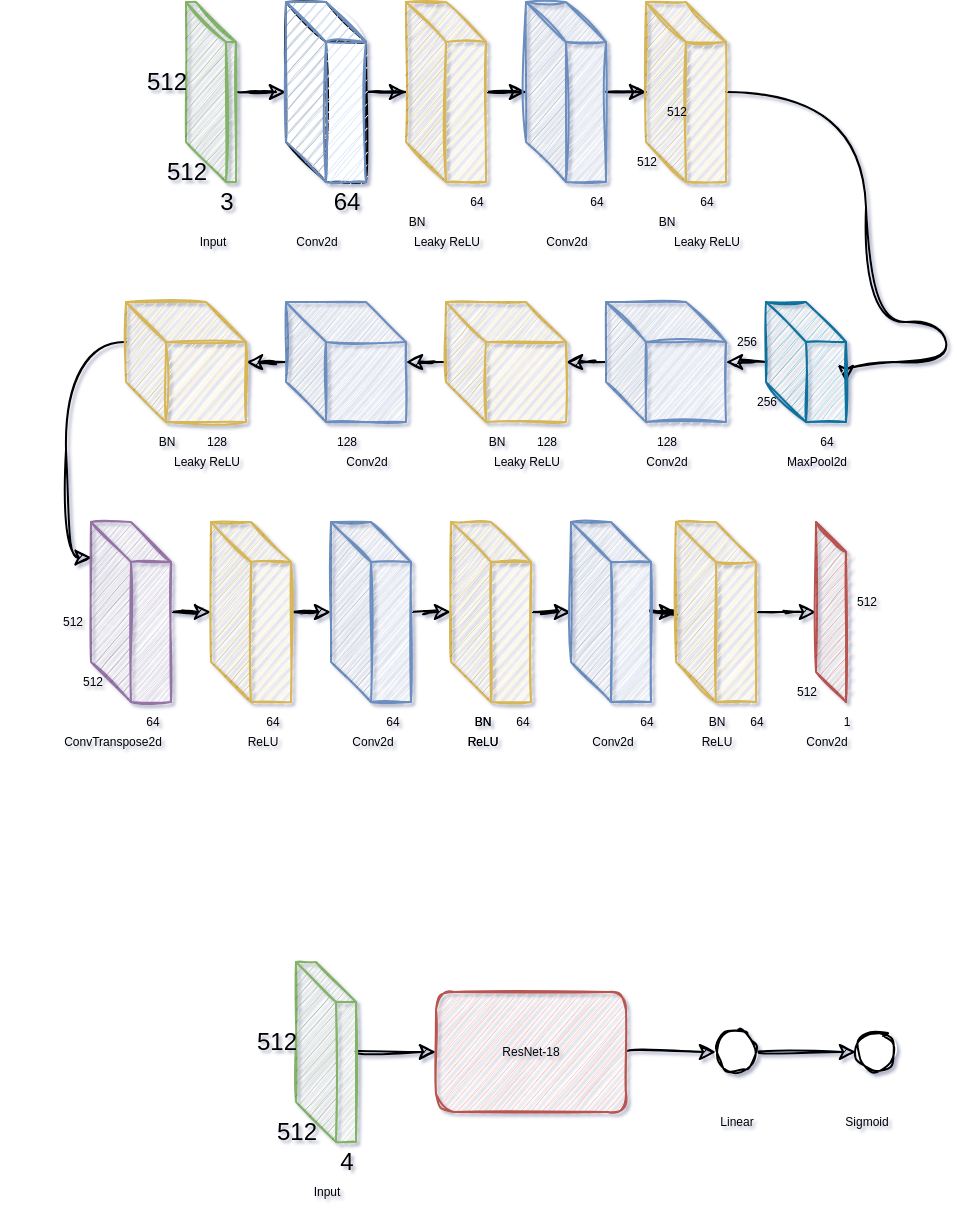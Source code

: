<mxfile version="14.0.3" type="github">
  <diagram id="K4I6_uIa_C2dmjRzj60m" name="第 1 页">
    <mxGraphModel dx="1640" dy="473" grid="1" gridSize="10" guides="1" tooltips="1" connect="1" arrows="1" fold="1" page="1" pageScale="1" pageWidth="827" pageHeight="1169" background="none" math="0" shadow="1">
      <root>
        <mxCell id="0" />
        <mxCell id="1" parent="0" />
        <mxCell id="gtzaTPpwpM-55rcOBDIw-10" value="" style="edgeStyle=orthogonalEdgeStyle;rounded=0;orthogonalLoop=1;jettySize=auto;html=1;sketch=1;" edge="1" parent="1" source="gtzaTPpwpM-55rcOBDIw-1" target="gtzaTPpwpM-55rcOBDIw-9">
          <mxGeometry relative="1" as="geometry" />
        </mxCell>
        <mxCell id="gtzaTPpwpM-55rcOBDIw-1" value="" style="shape=cube;whiteSpace=wrap;html=1;boundedLbl=1;backgroundOutline=1;darkOpacity=0.05;darkOpacity2=0.1;sketch=1;" vertex="1" parent="1">
          <mxGeometry x="-50" y="190" width="40" height="90" as="geometry" />
        </mxCell>
        <mxCell id="gtzaTPpwpM-55rcOBDIw-8" value="" style="edgeStyle=orthogonalEdgeStyle;rounded=0;orthogonalLoop=1;jettySize=auto;html=1;sketch=1;" edge="1" parent="1" source="gtzaTPpwpM-55rcOBDIw-3" target="gtzaTPpwpM-55rcOBDIw-1">
          <mxGeometry relative="1" as="geometry" />
        </mxCell>
        <mxCell id="gtzaTPpwpM-55rcOBDIw-3" value="" style="shape=cube;whiteSpace=wrap;html=1;boundedLbl=1;backgroundOutline=1;darkOpacity=0.05;darkOpacity2=0.1;fillColor=#d5e8d4;strokeColor=#82b366;sketch=1;" vertex="1" parent="1">
          <mxGeometry x="-100" y="190" width="25" height="90" as="geometry" />
        </mxCell>
        <mxCell id="gtzaTPpwpM-55rcOBDIw-4" value="512" style="text;html=1;align=center;verticalAlign=middle;resizable=0;points=[];autosize=1;sketch=1;" vertex="1" parent="1">
          <mxGeometry x="-130" y="220" width="40" height="20" as="geometry" />
        </mxCell>
        <mxCell id="gtzaTPpwpM-55rcOBDIw-5" value="512" style="text;html=1;align=center;verticalAlign=middle;resizable=0;points=[];autosize=1;sketch=1;" vertex="1" parent="1">
          <mxGeometry x="-120" y="265" width="40" height="20" as="geometry" />
        </mxCell>
        <mxCell id="gtzaTPpwpM-55rcOBDIw-6" value="3" style="text;html=1;align=center;verticalAlign=middle;resizable=0;points=[];autosize=1;sketch=1;" vertex="1" parent="1">
          <mxGeometry x="-90" y="280" width="20" height="20" as="geometry" />
        </mxCell>
        <mxCell id="gtzaTPpwpM-55rcOBDIw-7" value="64" style="text;html=1;align=center;verticalAlign=middle;resizable=0;points=[];autosize=1;sketch=1;" vertex="1" parent="1">
          <mxGeometry x="-35" y="280" width="30" height="20" as="geometry" />
        </mxCell>
        <mxCell id="gtzaTPpwpM-55rcOBDIw-20" value="" style="edgeStyle=orthogonalEdgeStyle;rounded=0;orthogonalLoop=1;jettySize=auto;html=1;fontSize=6;sketch=1;" edge="1" parent="1" source="gtzaTPpwpM-55rcOBDIw-9" target="gtzaTPpwpM-55rcOBDIw-19">
          <mxGeometry relative="1" as="geometry" />
        </mxCell>
        <mxCell id="gtzaTPpwpM-55rcOBDIw-9" value="" style="shape=cube;whiteSpace=wrap;html=1;boundedLbl=1;backgroundOutline=1;darkOpacity=0.05;darkOpacity2=0.1;fillColor=#fff2cc;strokeColor=#d6b656;sketch=1;" vertex="1" parent="1">
          <mxGeometry x="10" y="190" width="40" height="90" as="geometry" />
        </mxCell>
        <mxCell id="gtzaTPpwpM-55rcOBDIw-15" value="64" style="text;html=1;align=center;verticalAlign=middle;resizable=0;points=[];autosize=1;fontSize=6;sketch=1;" vertex="1" parent="1">
          <mxGeometry x="30" y="285" width="30" height="10" as="geometry" />
        </mxCell>
        <mxCell id="gtzaTPpwpM-55rcOBDIw-28" value="" style="edgeStyle=orthogonalEdgeStyle;rounded=0;orthogonalLoop=1;jettySize=auto;html=1;fontSize=6;sketch=1;" edge="1" parent="1" source="gtzaTPpwpM-55rcOBDIw-19" target="gtzaTPpwpM-55rcOBDIw-27">
          <mxGeometry relative="1" as="geometry" />
        </mxCell>
        <mxCell id="gtzaTPpwpM-55rcOBDIw-19" value="" style="shape=cube;whiteSpace=wrap;html=1;boundedLbl=1;backgroundOutline=1;darkOpacity=0.05;darkOpacity2=0.1;fillColor=#dae8fc;strokeColor=#6c8ebf;sketch=1;" vertex="1" parent="1">
          <mxGeometry x="70" y="190" width="40" height="90" as="geometry" />
        </mxCell>
        <mxCell id="gtzaTPpwpM-55rcOBDIw-21" value="64" style="text;html=1;align=center;verticalAlign=middle;resizable=0;points=[];autosize=1;fontSize=6;sketch=1;" vertex="1" parent="1">
          <mxGeometry x="90" y="285" width="30" height="10" as="geometry" />
        </mxCell>
        <mxCell id="gtzaTPpwpM-55rcOBDIw-22" value="Input" style="text;html=1;align=center;verticalAlign=middle;resizable=0;points=[];autosize=1;fontSize=6;sketch=1;" vertex="1" parent="1">
          <mxGeometry x="-107.5" y="305" width="40" height="10" as="geometry" />
        </mxCell>
        <mxCell id="gtzaTPpwpM-55rcOBDIw-23" value="Conv2d" style="text;html=1;align=center;verticalAlign=middle;resizable=0;points=[];autosize=1;fontSize=6;sketch=1;" vertex="1" parent="1">
          <mxGeometry x="-65" y="305" width="60" height="10" as="geometry" />
        </mxCell>
        <mxCell id="gtzaTPpwpM-55rcOBDIw-24" value="Leaky ReLU" style="text;html=1;align=center;verticalAlign=middle;resizable=0;points=[];autosize=1;fontSize=6;sketch=1;" vertex="1" parent="1">
          <mxGeometry x="-10" y="305" width="80" height="10" as="geometry" />
        </mxCell>
        <mxCell id="gtzaTPpwpM-55rcOBDIw-25" value="BN" style="text;html=1;align=center;verticalAlign=middle;resizable=0;points=[];autosize=1;fontSize=6;sketch=1;" vertex="1" parent="1">
          <mxGeometry y="295" width="30" height="10" as="geometry" />
        </mxCell>
        <mxCell id="gtzaTPpwpM-55rcOBDIw-26" value="Conv2d" style="text;html=1;align=center;verticalAlign=middle;resizable=0;points=[];autosize=1;fontSize=6;sketch=1;" vertex="1" parent="1">
          <mxGeometry x="60" y="305" width="60" height="10" as="geometry" />
        </mxCell>
        <mxCell id="gtzaTPpwpM-55rcOBDIw-38" style="edgeStyle=orthogonalEdgeStyle;curved=1;rounded=0;orthogonalLoop=1;jettySize=auto;html=1;fontSize=6;entryX=0;entryY=0;entryDx=40;entryDy=40;entryPerimeter=0;sketch=1;" edge="1" parent="1" source="gtzaTPpwpM-55rcOBDIw-27" target="gtzaTPpwpM-55rcOBDIw-39">
          <mxGeometry relative="1" as="geometry">
            <mxPoint x="180" y="350" as="targetPoint" />
            <Array as="points">
              <mxPoint x="240" y="235" />
              <mxPoint x="240" y="350" />
              <mxPoint x="280" y="350" />
              <mxPoint x="280" y="370" />
            </Array>
          </mxGeometry>
        </mxCell>
        <mxCell id="gtzaTPpwpM-55rcOBDIw-27" value="" style="shape=cube;whiteSpace=wrap;html=1;boundedLbl=1;backgroundOutline=1;darkOpacity=0.05;darkOpacity2=0.1;fillColor=#fff2cc;strokeColor=#d6b656;sketch=1;" vertex="1" parent="1">
          <mxGeometry x="130" y="190" width="40" height="90" as="geometry" />
        </mxCell>
        <mxCell id="gtzaTPpwpM-55rcOBDIw-29" value="BN" style="text;html=1;align=center;verticalAlign=middle;resizable=0;points=[];autosize=1;fontSize=6;sketch=1;" vertex="1" parent="1">
          <mxGeometry x="125" y="295" width="30" height="10" as="geometry" />
        </mxCell>
        <mxCell id="gtzaTPpwpM-55rcOBDIw-30" value="Leaky ReLU" style="text;html=1;align=center;verticalAlign=middle;resizable=0;points=[];autosize=1;fontSize=6;sketch=1;" vertex="1" parent="1">
          <mxGeometry x="120" y="305" width="80" height="10" as="geometry" />
        </mxCell>
        <mxCell id="gtzaTPpwpM-55rcOBDIw-31" value="64" style="text;html=1;align=center;verticalAlign=middle;resizable=0;points=[];autosize=1;fontSize=6;sketch=1;" vertex="1" parent="1">
          <mxGeometry x="145" y="285" width="30" height="10" as="geometry" />
        </mxCell>
        <mxCell id="gtzaTPpwpM-55rcOBDIw-32" value="512" style="text;html=1;align=center;verticalAlign=middle;resizable=0;points=[];autosize=1;fontSize=6;sketch=1;" vertex="1" parent="1">
          <mxGeometry x="110" y="265" width="40" height="10" as="geometry" />
        </mxCell>
        <mxCell id="gtzaTPpwpM-55rcOBDIw-33" value="512" style="text;html=1;align=center;verticalAlign=middle;resizable=0;points=[];autosize=1;fontSize=6;sketch=1;" vertex="1" parent="1">
          <mxGeometry x="125" y="240" width="40" height="10" as="geometry" />
        </mxCell>
        <mxCell id="gtzaTPpwpM-55rcOBDIw-47" value="" style="edgeStyle=orthogonalEdgeStyle;curved=1;rounded=0;orthogonalLoop=1;jettySize=auto;html=1;fontSize=6;sketch=1;" edge="1" parent="1" source="gtzaTPpwpM-55rcOBDIw-39" target="gtzaTPpwpM-55rcOBDIw-46">
          <mxGeometry relative="1" as="geometry" />
        </mxCell>
        <mxCell id="gtzaTPpwpM-55rcOBDIw-39" value="" style="shape=cube;whiteSpace=wrap;html=1;boundedLbl=1;backgroundOutline=1;darkOpacity=0.05;darkOpacity2=0.1;fillColor=#b1ddf0;strokeColor=#10739e;sketch=1;" vertex="1" parent="1">
          <mxGeometry x="190" y="340" width="40" height="60" as="geometry" />
        </mxCell>
        <mxCell id="gtzaTPpwpM-55rcOBDIw-40" value="256" style="text;html=1;align=center;verticalAlign=middle;resizable=0;points=[];autosize=1;fontSize=6;sketch=1;" vertex="1" parent="1">
          <mxGeometry x="160" y="355" width="40" height="10" as="geometry" />
        </mxCell>
        <mxCell id="gtzaTPpwpM-55rcOBDIw-41" value="256" style="text;html=1;align=center;verticalAlign=middle;resizable=0;points=[];autosize=1;fontSize=6;sketch=1;" vertex="1" parent="1">
          <mxGeometry x="170" y="385" width="40" height="10" as="geometry" />
        </mxCell>
        <mxCell id="gtzaTPpwpM-55rcOBDIw-42" value="64" style="text;html=1;align=center;verticalAlign=middle;resizable=0;points=[];autosize=1;fontSize=6;sketch=1;" vertex="1" parent="1">
          <mxGeometry x="205" y="405" width="30" height="10" as="geometry" />
        </mxCell>
        <mxCell id="gtzaTPpwpM-55rcOBDIw-43" value="MaxPool2d" style="text;html=1;align=center;verticalAlign=middle;resizable=0;points=[];autosize=1;fontSize=6;sketch=1;" vertex="1" parent="1">
          <mxGeometry x="175" y="415" width="80" height="10" as="geometry" />
        </mxCell>
        <mxCell id="gtzaTPpwpM-55rcOBDIw-51" value="" style="edgeStyle=orthogonalEdgeStyle;curved=1;rounded=0;orthogonalLoop=1;jettySize=auto;html=1;fontSize=6;sketch=1;" edge="1" parent="1" source="gtzaTPpwpM-55rcOBDIw-46" target="gtzaTPpwpM-55rcOBDIw-50">
          <mxGeometry relative="1" as="geometry" />
        </mxCell>
        <mxCell id="gtzaTPpwpM-55rcOBDIw-46" value="" style="shape=cube;whiteSpace=wrap;html=1;boundedLbl=1;backgroundOutline=1;darkOpacity=0.05;darkOpacity2=0.1;fillColor=#dae8fc;strokeColor=#6c8ebf;sketch=1;" vertex="1" parent="1">
          <mxGeometry x="110" y="340" width="60" height="60" as="geometry" />
        </mxCell>
        <mxCell id="gtzaTPpwpM-55rcOBDIw-48" value="128" style="text;html=1;align=center;verticalAlign=middle;resizable=0;points=[];autosize=1;fontSize=6;sketch=1;" vertex="1" parent="1">
          <mxGeometry x="120" y="405" width="40" height="10" as="geometry" />
        </mxCell>
        <mxCell id="gtzaTPpwpM-55rcOBDIw-49" value="Conv2d" style="text;html=1;align=center;verticalAlign=middle;resizable=0;points=[];autosize=1;fontSize=6;sketch=1;" vertex="1" parent="1">
          <mxGeometry x="110" y="415" width="60" height="10" as="geometry" />
        </mxCell>
        <mxCell id="gtzaTPpwpM-55rcOBDIw-53" value="" style="edgeStyle=orthogonalEdgeStyle;curved=1;rounded=0;orthogonalLoop=1;jettySize=auto;html=1;fontSize=6;sketch=1;" edge="1" parent="1" source="gtzaTPpwpM-55rcOBDIw-50" target="gtzaTPpwpM-55rcOBDIw-52">
          <mxGeometry relative="1" as="geometry" />
        </mxCell>
        <mxCell id="gtzaTPpwpM-55rcOBDIw-50" value="" style="shape=cube;whiteSpace=wrap;html=1;boundedLbl=1;backgroundOutline=1;darkOpacity=0.05;darkOpacity2=0.1;fillColor=#fff2cc;strokeColor=#d6b656;sketch=1;" vertex="1" parent="1">
          <mxGeometry x="30" y="340" width="60" height="60" as="geometry" />
        </mxCell>
        <mxCell id="gtzaTPpwpM-55rcOBDIw-55" value="" style="edgeStyle=orthogonalEdgeStyle;curved=1;rounded=0;orthogonalLoop=1;jettySize=auto;html=1;fontSize=6;sketch=1;" edge="1" parent="1" source="gtzaTPpwpM-55rcOBDIw-52" target="gtzaTPpwpM-55rcOBDIw-54">
          <mxGeometry relative="1" as="geometry" />
        </mxCell>
        <mxCell id="gtzaTPpwpM-55rcOBDIw-52" value="" style="shape=cube;whiteSpace=wrap;html=1;boundedLbl=1;backgroundOutline=1;darkOpacity=0.05;darkOpacity2=0.1;fillColor=#dae8fc;strokeColor=#6c8ebf;sketch=1;" vertex="1" parent="1">
          <mxGeometry x="-50" y="340" width="60" height="60" as="geometry" />
        </mxCell>
        <mxCell id="gtzaTPpwpM-55rcOBDIw-65" style="edgeStyle=orthogonalEdgeStyle;curved=1;rounded=0;orthogonalLoop=1;jettySize=auto;html=1;entryX=0.007;entryY=0.198;entryDx=0;entryDy=0;entryPerimeter=0;fontSize=6;exitX=0;exitY=0;exitDx=0;exitDy=20;exitPerimeter=0;sketch=1;" edge="1" parent="1" source="gtzaTPpwpM-55rcOBDIw-54" target="gtzaTPpwpM-55rcOBDIw-64">
          <mxGeometry relative="1" as="geometry">
            <Array as="points">
              <mxPoint x="-160" y="360" />
              <mxPoint x="-160" y="468" />
            </Array>
          </mxGeometry>
        </mxCell>
        <mxCell id="gtzaTPpwpM-55rcOBDIw-54" value="" style="shape=cube;whiteSpace=wrap;html=1;boundedLbl=1;backgroundOutline=1;darkOpacity=0.05;darkOpacity2=0.1;fillColor=#fff2cc;strokeColor=#d6b656;sketch=1;" vertex="1" parent="1">
          <mxGeometry x="-130" y="340" width="60" height="60" as="geometry" />
        </mxCell>
        <mxCell id="gtzaTPpwpM-55rcOBDIw-56" value="128" style="text;html=1;align=center;verticalAlign=middle;resizable=0;points=[];autosize=1;fontSize=6;sketch=1;" vertex="1" parent="1">
          <mxGeometry x="60" y="405" width="40" height="10" as="geometry" />
        </mxCell>
        <mxCell id="gtzaTPpwpM-55rcOBDIw-57" value="128" style="text;html=1;align=center;verticalAlign=middle;resizable=0;points=[];autosize=1;fontSize=6;sketch=1;" vertex="1" parent="1">
          <mxGeometry x="-40" y="405" width="40" height="10" as="geometry" />
        </mxCell>
        <mxCell id="gtzaTPpwpM-55rcOBDIw-58" value="128" style="text;html=1;align=center;verticalAlign=middle;resizable=0;points=[];autosize=1;fontSize=6;sketch=1;" vertex="1" parent="1">
          <mxGeometry x="-105" y="405" width="40" height="10" as="geometry" />
        </mxCell>
        <mxCell id="gtzaTPpwpM-55rcOBDIw-59" value="Leaky ReLU" style="text;html=1;align=center;verticalAlign=middle;resizable=0;points=[];autosize=1;fontSize=6;sketch=1;" vertex="1" parent="1">
          <mxGeometry x="30" y="415" width="80" height="10" as="geometry" />
        </mxCell>
        <mxCell id="gtzaTPpwpM-55rcOBDIw-60" value="Conv2d" style="text;html=1;align=center;verticalAlign=middle;resizable=0;points=[];autosize=1;fontSize=6;sketch=1;" vertex="1" parent="1">
          <mxGeometry x="-40" y="415" width="60" height="10" as="geometry" />
        </mxCell>
        <mxCell id="gtzaTPpwpM-55rcOBDIw-61" value="Leaky ReLU" style="text;html=1;align=center;verticalAlign=middle;resizable=0;points=[];autosize=1;fontSize=6;sketch=1;" vertex="1" parent="1">
          <mxGeometry x="-130" y="415" width="80" height="10" as="geometry" />
        </mxCell>
        <mxCell id="gtzaTPpwpM-55rcOBDIw-62" value="BN" style="text;html=1;align=center;verticalAlign=middle;resizable=0;points=[];autosize=1;fontSize=6;sketch=1;" vertex="1" parent="1">
          <mxGeometry x="40" y="405" width="30" height="10" as="geometry" />
        </mxCell>
        <mxCell id="gtzaTPpwpM-55rcOBDIw-63" value="BN" style="text;html=1;align=center;verticalAlign=middle;resizable=0;points=[];autosize=1;fontSize=6;sketch=1;" vertex="1" parent="1">
          <mxGeometry x="-125" y="405" width="30" height="10" as="geometry" />
        </mxCell>
        <mxCell id="gtzaTPpwpM-55rcOBDIw-72" value="" style="edgeStyle=orthogonalEdgeStyle;curved=1;rounded=0;orthogonalLoop=1;jettySize=auto;html=1;fontSize=6;sketch=1;" edge="1" parent="1" source="gtzaTPpwpM-55rcOBDIw-64" target="gtzaTPpwpM-55rcOBDIw-71">
          <mxGeometry relative="1" as="geometry" />
        </mxCell>
        <mxCell id="gtzaTPpwpM-55rcOBDIw-64" value="" style="shape=cube;whiteSpace=wrap;html=1;boundedLbl=1;backgroundOutline=1;darkOpacity=0.05;darkOpacity2=0.1;fillColor=#e1d5e7;strokeColor=#9673a6;sketch=1;" vertex="1" parent="1">
          <mxGeometry x="-147.5" y="450" width="40" height="90" as="geometry" />
        </mxCell>
        <mxCell id="gtzaTPpwpM-55rcOBDIw-66" value="64" style="text;html=1;align=center;verticalAlign=middle;resizable=0;points=[];autosize=1;fontSize=6;sketch=1;" vertex="1" parent="1">
          <mxGeometry x="-132.5" y="545" width="30" height="10" as="geometry" />
        </mxCell>
        <mxCell id="gtzaTPpwpM-55rcOBDIw-67" value="512" style="text;html=1;align=center;verticalAlign=middle;resizable=0;points=[];autosize=1;fontSize=6;sketch=1;" vertex="1" parent="1">
          <mxGeometry x="-167.5" y="525" width="40" height="10" as="geometry" />
        </mxCell>
        <mxCell id="gtzaTPpwpM-55rcOBDIw-68" value="512" style="text;html=1;align=center;verticalAlign=middle;resizable=0;points=[];autosize=1;fontSize=6;sketch=1;" vertex="1" parent="1">
          <mxGeometry x="-177.5" y="495" width="40" height="10" as="geometry" />
        </mxCell>
        <mxCell id="gtzaTPpwpM-55rcOBDIw-70" value="ConvTranspose2d" style="text;html=1;align=center;verticalAlign=middle;resizable=0;points=[];autosize=1;fontSize=6;sketch=1;" vertex="1" parent="1">
          <mxGeometry x="-192.5" y="555" width="110" height="10" as="geometry" />
        </mxCell>
        <mxCell id="gtzaTPpwpM-55rcOBDIw-76" value="" style="edgeStyle=orthogonalEdgeStyle;curved=1;rounded=0;orthogonalLoop=1;jettySize=auto;html=1;fontSize=6;sketch=1;" edge="1" parent="1" source="gtzaTPpwpM-55rcOBDIw-71" target="gtzaTPpwpM-55rcOBDIw-75">
          <mxGeometry relative="1" as="geometry" />
        </mxCell>
        <mxCell id="gtzaTPpwpM-55rcOBDIw-71" value="" style="shape=cube;whiteSpace=wrap;html=1;boundedLbl=1;backgroundOutline=1;darkOpacity=0.05;darkOpacity2=0.1;fillColor=#fff2cc;strokeColor=#d6b656;sketch=1;" vertex="1" parent="1">
          <mxGeometry x="-87.5" y="450" width="40" height="90" as="geometry" />
        </mxCell>
        <mxCell id="gtzaTPpwpM-55rcOBDIw-73" value="ReLU" style="text;html=1;align=center;verticalAlign=middle;resizable=0;points=[];autosize=1;fontSize=6;sketch=1;" vertex="1" parent="1">
          <mxGeometry x="-87.5" y="555" width="50" height="10" as="geometry" />
        </mxCell>
        <mxCell id="gtzaTPpwpM-55rcOBDIw-74" value="64" style="text;html=1;align=center;verticalAlign=middle;resizable=0;points=[];autosize=1;fontSize=6;sketch=1;" vertex="1" parent="1">
          <mxGeometry x="-72.5" y="545" width="30" height="10" as="geometry" />
        </mxCell>
        <mxCell id="gtzaTPpwpM-55rcOBDIw-80" value="" style="edgeStyle=orthogonalEdgeStyle;curved=1;rounded=0;orthogonalLoop=1;jettySize=auto;html=1;fontSize=6;sketch=1;" edge="1" parent="1" source="gtzaTPpwpM-55rcOBDIw-75" target="gtzaTPpwpM-55rcOBDIw-79">
          <mxGeometry relative="1" as="geometry" />
        </mxCell>
        <mxCell id="gtzaTPpwpM-55rcOBDIw-75" value="" style="shape=cube;whiteSpace=wrap;html=1;boundedLbl=1;backgroundOutline=1;darkOpacity=0.05;darkOpacity2=0.1;fillColor=#dae8fc;strokeColor=#6c8ebf;sketch=1;" vertex="1" parent="1">
          <mxGeometry x="-27.5" y="450" width="40" height="90" as="geometry" />
        </mxCell>
        <mxCell id="gtzaTPpwpM-55rcOBDIw-77" value="64" style="text;html=1;align=center;verticalAlign=middle;resizable=0;points=[];autosize=1;fontSize=6;sketch=1;" vertex="1" parent="1">
          <mxGeometry x="-12.5" y="545" width="30" height="10" as="geometry" />
        </mxCell>
        <mxCell id="gtzaTPpwpM-55rcOBDIw-78" value="Conv2d" style="text;html=1;align=center;verticalAlign=middle;resizable=0;points=[];autosize=1;fontSize=6;sketch=1;" vertex="1" parent="1">
          <mxGeometry x="-37.5" y="555" width="60" height="10" as="geometry" />
        </mxCell>
        <mxCell id="gtzaTPpwpM-55rcOBDIw-85" value="" style="edgeStyle=orthogonalEdgeStyle;curved=1;rounded=0;orthogonalLoop=1;jettySize=auto;html=1;fontSize=6;sketch=1;" edge="1" parent="1" source="gtzaTPpwpM-55rcOBDIw-79" target="gtzaTPpwpM-55rcOBDIw-84">
          <mxGeometry relative="1" as="geometry" />
        </mxCell>
        <mxCell id="gtzaTPpwpM-55rcOBDIw-79" value="" style="shape=cube;whiteSpace=wrap;html=1;boundedLbl=1;backgroundOutline=1;darkOpacity=0.05;darkOpacity2=0.1;fillColor=#fff2cc;strokeColor=#d6b656;sketch=1;" vertex="1" parent="1">
          <mxGeometry x="32.5" y="450" width="40" height="90" as="geometry" />
        </mxCell>
        <mxCell id="gtzaTPpwpM-55rcOBDIw-81" value="64" style="text;html=1;align=center;verticalAlign=middle;resizable=0;points=[];autosize=1;fontSize=6;sketch=1;" vertex="1" parent="1">
          <mxGeometry x="52.5" y="545" width="30" height="10" as="geometry" />
        </mxCell>
        <mxCell id="gtzaTPpwpM-55rcOBDIw-82" value="ReLU" style="text;html=1;align=center;verticalAlign=middle;resizable=0;points=[];autosize=1;fontSize=6;sketch=1;" vertex="1" parent="1">
          <mxGeometry x="22.5" y="555" width="50" height="10" as="geometry" />
        </mxCell>
        <mxCell id="gtzaTPpwpM-55rcOBDIw-83" value="BN" style="text;html=1;align=center;verticalAlign=middle;resizable=0;points=[];autosize=1;fontSize=6;sketch=1;" vertex="1" parent="1">
          <mxGeometry x="32.5" y="545" width="30" height="10" as="geometry" />
        </mxCell>
        <mxCell id="gtzaTPpwpM-55rcOBDIw-89" value="" style="edgeStyle=orthogonalEdgeStyle;curved=1;rounded=0;orthogonalLoop=1;jettySize=auto;html=1;fontSize=6;sketch=1;" edge="1" parent="1" source="gtzaTPpwpM-55rcOBDIw-84" target="gtzaTPpwpM-55rcOBDIw-88">
          <mxGeometry relative="1" as="geometry" />
        </mxCell>
        <mxCell id="gtzaTPpwpM-55rcOBDIw-84" value="" style="shape=cube;whiteSpace=wrap;html=1;boundedLbl=1;backgroundOutline=1;darkOpacity=0.05;darkOpacity2=0.1;fillColor=#dae8fc;strokeColor=#6c8ebf;sketch=1;" vertex="1" parent="1">
          <mxGeometry x="92.5" y="450" width="40" height="90" as="geometry" />
        </mxCell>
        <mxCell id="gtzaTPpwpM-55rcOBDIw-86" value="64" style="text;html=1;align=center;verticalAlign=middle;resizable=0;points=[];autosize=1;fontSize=6;sketch=1;" vertex="1" parent="1">
          <mxGeometry x="115" y="545" width="30" height="10" as="geometry" />
        </mxCell>
        <mxCell id="gtzaTPpwpM-55rcOBDIw-87" value="Conv2d" style="text;html=1;align=center;verticalAlign=middle;resizable=0;points=[];autosize=1;fontSize=6;sketch=1;" vertex="1" parent="1">
          <mxGeometry x="82.5" y="555" width="60" height="10" as="geometry" />
        </mxCell>
        <mxCell id="gtzaTPpwpM-55rcOBDIw-98" value="" style="edgeStyle=orthogonalEdgeStyle;curved=1;rounded=0;orthogonalLoop=1;jettySize=auto;html=1;fontSize=6;sketch=1;" edge="1" parent="1" source="gtzaTPpwpM-55rcOBDIw-88" target="gtzaTPpwpM-55rcOBDIw-97">
          <mxGeometry relative="1" as="geometry" />
        </mxCell>
        <mxCell id="gtzaTPpwpM-55rcOBDIw-88" value="" style="shape=cube;whiteSpace=wrap;html=1;boundedLbl=1;backgroundOutline=1;darkOpacity=0.05;darkOpacity2=0.1;fillColor=#fff2cc;strokeColor=#d6b656;sketch=1;" vertex="1" parent="1">
          <mxGeometry x="145" y="450" width="40" height="90" as="geometry" />
        </mxCell>
        <mxCell id="gtzaTPpwpM-55rcOBDIw-92" value="BN" style="text;html=1;align=center;verticalAlign=middle;resizable=0;points=[];autosize=1;fontSize=6;sketch=1;" vertex="1" parent="1">
          <mxGeometry x="32.5" y="545" width="30" height="10" as="geometry" />
        </mxCell>
        <mxCell id="gtzaTPpwpM-55rcOBDIw-93" value="ReLU" style="text;html=1;align=center;verticalAlign=middle;resizable=0;points=[];autosize=1;fontSize=6;sketch=1;" vertex="1" parent="1">
          <mxGeometry x="22.5" y="555" width="50" height="10" as="geometry" />
        </mxCell>
        <mxCell id="gtzaTPpwpM-55rcOBDIw-94" value="64" style="text;html=1;align=center;verticalAlign=middle;resizable=0;points=[];autosize=1;fontSize=6;sketch=1;" vertex="1" parent="1">
          <mxGeometry x="170" y="545" width="30" height="10" as="geometry" />
        </mxCell>
        <mxCell id="gtzaTPpwpM-55rcOBDIw-95" value="BN" style="text;html=1;align=center;verticalAlign=middle;resizable=0;points=[];autosize=1;fontSize=6;sketch=1;" vertex="1" parent="1">
          <mxGeometry x="150" y="545" width="30" height="10" as="geometry" />
        </mxCell>
        <mxCell id="gtzaTPpwpM-55rcOBDIw-96" value="ReLU" style="text;html=1;align=center;verticalAlign=middle;resizable=0;points=[];autosize=1;fontSize=6;sketch=1;" vertex="1" parent="1">
          <mxGeometry x="140" y="555" width="50" height="10" as="geometry" />
        </mxCell>
        <mxCell id="gtzaTPpwpM-55rcOBDIw-97" value="" style="shape=cube;whiteSpace=wrap;html=1;boundedLbl=1;backgroundOutline=1;darkOpacity=0.05;darkOpacity2=0.1;fillColor=#f8cecc;strokeColor=#b85450;sketch=1;" vertex="1" parent="1">
          <mxGeometry x="215" y="450" width="15" height="90" as="geometry" />
        </mxCell>
        <mxCell id="gtzaTPpwpM-55rcOBDIw-99" value="Conv2d" style="text;html=1;align=center;verticalAlign=middle;resizable=0;points=[];autosize=1;fontSize=6;sketch=1;" vertex="1" parent="1">
          <mxGeometry x="190" y="555" width="60" height="10" as="geometry" />
        </mxCell>
        <mxCell id="gtzaTPpwpM-55rcOBDIw-100" value="1" style="text;html=1;align=center;verticalAlign=middle;resizable=0;points=[];autosize=1;fontSize=6;sketch=1;" vertex="1" parent="1">
          <mxGeometry x="220" y="545" width="20" height="10" as="geometry" />
        </mxCell>
        <mxCell id="gtzaTPpwpM-55rcOBDIw-101" value="512" style="text;html=1;align=center;verticalAlign=middle;resizable=0;points=[];autosize=1;fontSize=6;sketch=1;" vertex="1" parent="1">
          <mxGeometry x="190" y="530" width="40" height="10" as="geometry" />
        </mxCell>
        <mxCell id="gtzaTPpwpM-55rcOBDIw-102" value="512" style="text;html=1;align=center;verticalAlign=middle;resizable=0;points=[];autosize=1;fontSize=6;sketch=1;" vertex="1" parent="1">
          <mxGeometry x="220" y="485" width="40" height="10" as="geometry" />
        </mxCell>
        <mxCell id="gtzaTPpwpM-55rcOBDIw-103" value="" style="shape=cube;whiteSpace=wrap;html=1;boundedLbl=1;backgroundOutline=1;darkOpacity=0.05;darkOpacity2=0.1;fillColor=#dae8fc;strokeColor=#6c8ebf;sketch=1;" vertex="1" parent="1">
          <mxGeometry x="-50" y="190" width="40" height="90" as="geometry" />
        </mxCell>
        <mxCell id="gtzaTPpwpM-55rcOBDIw-111" style="edgeStyle=orthogonalEdgeStyle;curved=1;rounded=0;orthogonalLoop=1;jettySize=auto;html=1;fontSize=6;sketch=1;" edge="1" parent="1" source="gtzaTPpwpM-55rcOBDIw-105" target="gtzaTPpwpM-55rcOBDIw-110">
          <mxGeometry relative="1" as="geometry" />
        </mxCell>
        <mxCell id="gtzaTPpwpM-55rcOBDIw-105" value="" style="shape=cube;whiteSpace=wrap;html=1;boundedLbl=1;backgroundOutline=1;darkOpacity=0.05;darkOpacity2=0.1;fillColor=#d5e8d4;strokeColor=#82b366;sketch=1;" vertex="1" parent="1">
          <mxGeometry x="-45" y="670" width="30" height="90" as="geometry" />
        </mxCell>
        <mxCell id="gtzaTPpwpM-55rcOBDIw-106" value="512" style="text;html=1;align=center;verticalAlign=middle;resizable=0;points=[];autosize=1;sketch=1;" vertex="1" parent="1">
          <mxGeometry x="-75" y="700" width="40" height="20" as="geometry" />
        </mxCell>
        <mxCell id="gtzaTPpwpM-55rcOBDIw-107" value="512" style="text;html=1;align=center;verticalAlign=middle;resizable=0;points=[];autosize=1;sketch=1;" vertex="1" parent="1">
          <mxGeometry x="-65" y="745" width="40" height="20" as="geometry" />
        </mxCell>
        <mxCell id="gtzaTPpwpM-55rcOBDIw-108" value="4" style="text;html=1;align=center;verticalAlign=middle;resizable=0;points=[];autosize=1;sketch=1;" vertex="1" parent="1">
          <mxGeometry x="-30" y="760" width="20" height="20" as="geometry" />
        </mxCell>
        <mxCell id="gtzaTPpwpM-55rcOBDIw-109" value="Input" style="text;html=1;align=center;verticalAlign=middle;resizable=0;points=[];autosize=1;fontSize=6;sketch=1;" vertex="1" parent="1">
          <mxGeometry x="-50" y="780" width="40" height="10" as="geometry" />
        </mxCell>
        <mxCell id="gtzaTPpwpM-55rcOBDIw-113" style="edgeStyle=orthogonalEdgeStyle;curved=1;rounded=0;orthogonalLoop=1;jettySize=auto;html=1;entryX=0;entryY=0.5;entryDx=0;entryDy=0;fontSize=6;sketch=1;" edge="1" parent="1" source="gtzaTPpwpM-55rcOBDIw-110" target="gtzaTPpwpM-55rcOBDIw-112">
          <mxGeometry relative="1" as="geometry" />
        </mxCell>
        <mxCell id="gtzaTPpwpM-55rcOBDIw-110" value="ResNet-18" style="rounded=1;whiteSpace=wrap;html=1;fontSize=6;sketch=1;fillColor=#f8cecc;strokeColor=#b85450;" vertex="1" parent="1">
          <mxGeometry x="25" y="685" width="95" height="60" as="geometry" />
        </mxCell>
        <mxCell id="gtzaTPpwpM-55rcOBDIw-117" value="" style="edgeStyle=orthogonalEdgeStyle;curved=1;rounded=0;sketch=1;orthogonalLoop=1;jettySize=auto;html=1;fontSize=6;" edge="1" parent="1" source="gtzaTPpwpM-55rcOBDIw-112" target="gtzaTPpwpM-55rcOBDIw-116">
          <mxGeometry relative="1" as="geometry" />
        </mxCell>
        <mxCell id="gtzaTPpwpM-55rcOBDIw-112" value="" style="ellipse;whiteSpace=wrap;html=1;aspect=fixed;fontSize=6;sketch=1;" vertex="1" parent="1">
          <mxGeometry x="165" y="705" width="20" height="20" as="geometry" />
        </mxCell>
        <mxCell id="gtzaTPpwpM-55rcOBDIw-115" value="Linear" style="text;html=1;align=center;verticalAlign=middle;resizable=0;points=[];autosize=1;fontSize=6;" vertex="1" parent="1">
          <mxGeometry x="150" y="745" width="50" height="10" as="geometry" />
        </mxCell>
        <mxCell id="gtzaTPpwpM-55rcOBDIw-116" value="" style="ellipse;whiteSpace=wrap;html=1;aspect=fixed;fontSize=6;sketch=1;" vertex="1" parent="1">
          <mxGeometry x="235" y="705" width="20" height="20" as="geometry" />
        </mxCell>
        <mxCell id="gtzaTPpwpM-55rcOBDIw-118" value="Sigmoid" style="text;html=1;align=center;verticalAlign=middle;resizable=0;points=[];autosize=1;fontSize=6;" vertex="1" parent="1">
          <mxGeometry x="210" y="745" width="60" height="10" as="geometry" />
        </mxCell>
      </root>
    </mxGraphModel>
  </diagram>
</mxfile>
